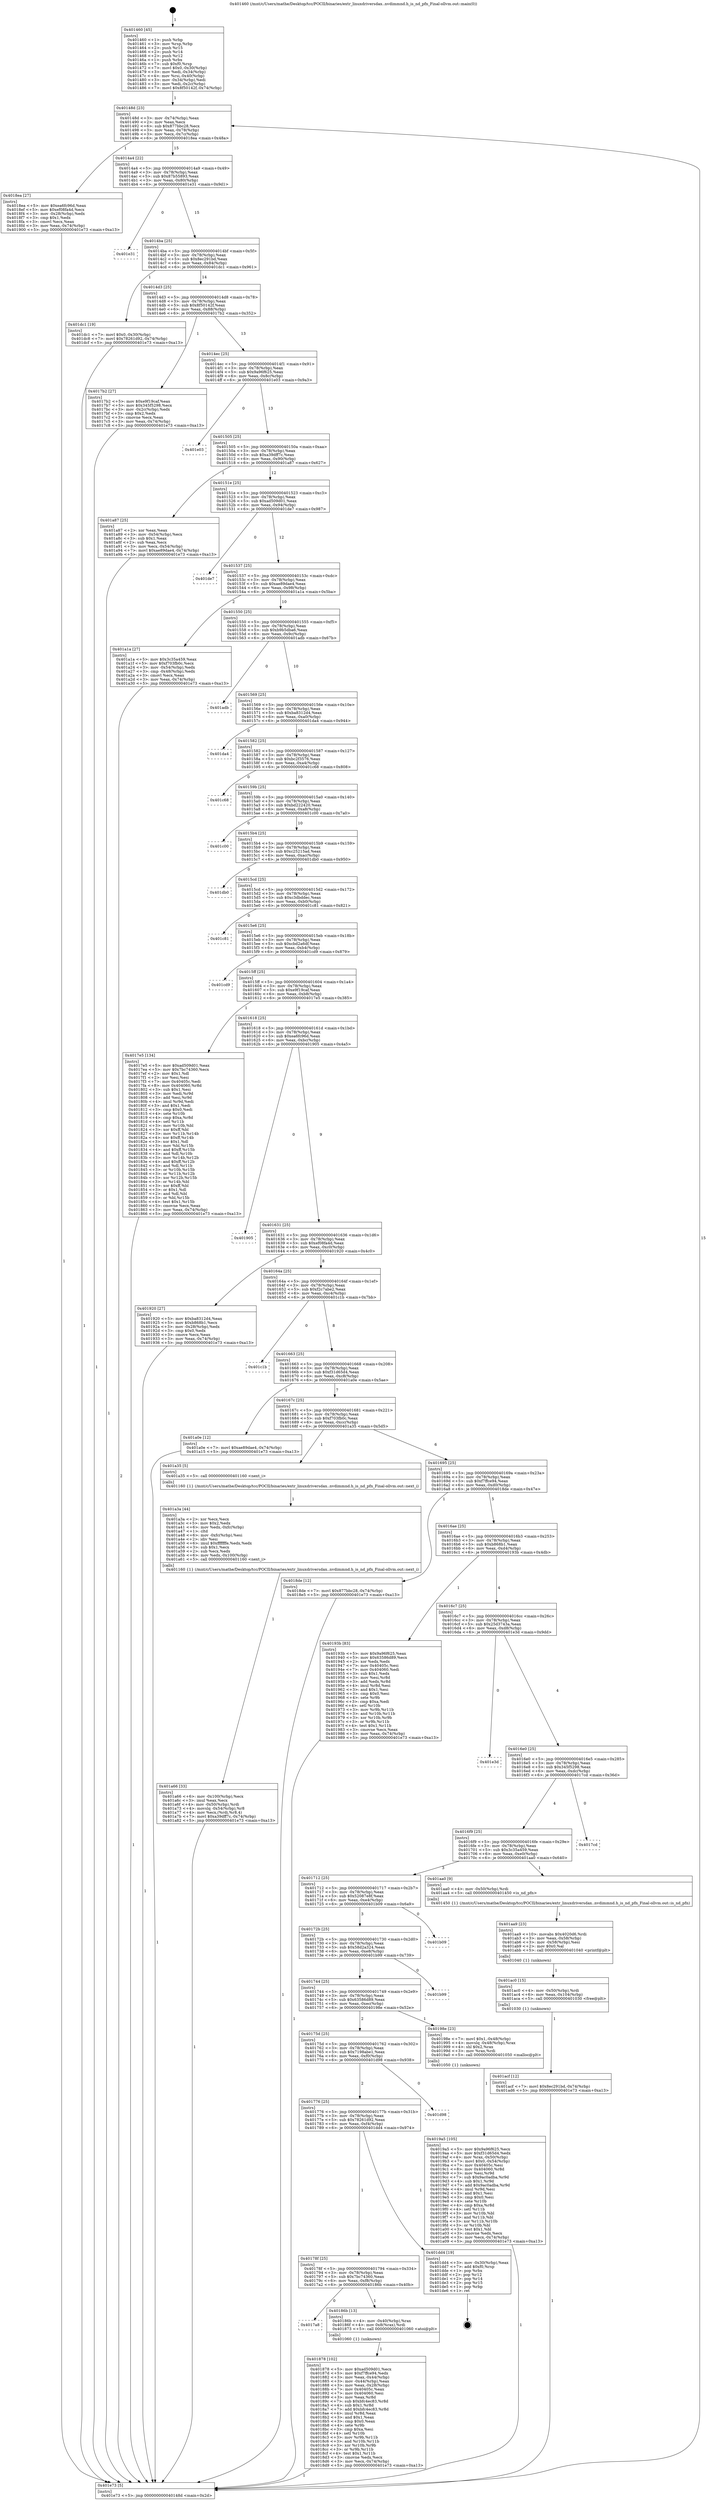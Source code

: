 digraph "0x401460" {
  label = "0x401460 (/mnt/c/Users/mathe/Desktop/tcc/POCII/binaries/extr_linuxdriversdax..nvdimmnd.h_is_nd_pfn_Final-ollvm.out::main(0))"
  labelloc = "t"
  node[shape=record]

  Entry [label="",width=0.3,height=0.3,shape=circle,fillcolor=black,style=filled]
  "0x40148d" [label="{
     0x40148d [23]\l
     | [instrs]\l
     &nbsp;&nbsp;0x40148d \<+3\>: mov -0x74(%rbp),%eax\l
     &nbsp;&nbsp;0x401490 \<+2\>: mov %eax,%ecx\l
     &nbsp;&nbsp;0x401492 \<+6\>: sub $0x877bbc28,%ecx\l
     &nbsp;&nbsp;0x401498 \<+3\>: mov %eax,-0x78(%rbp)\l
     &nbsp;&nbsp;0x40149b \<+3\>: mov %ecx,-0x7c(%rbp)\l
     &nbsp;&nbsp;0x40149e \<+6\>: je 00000000004018ea \<main+0x48a\>\l
  }"]
  "0x4018ea" [label="{
     0x4018ea [27]\l
     | [instrs]\l
     &nbsp;&nbsp;0x4018ea \<+5\>: mov $0xea6fc96d,%eax\l
     &nbsp;&nbsp;0x4018ef \<+5\>: mov $0xef08fa4d,%ecx\l
     &nbsp;&nbsp;0x4018f4 \<+3\>: mov -0x28(%rbp),%edx\l
     &nbsp;&nbsp;0x4018f7 \<+3\>: cmp $0x1,%edx\l
     &nbsp;&nbsp;0x4018fa \<+3\>: cmovl %ecx,%eax\l
     &nbsp;&nbsp;0x4018fd \<+3\>: mov %eax,-0x74(%rbp)\l
     &nbsp;&nbsp;0x401900 \<+5\>: jmp 0000000000401e73 \<main+0xa13\>\l
  }"]
  "0x4014a4" [label="{
     0x4014a4 [22]\l
     | [instrs]\l
     &nbsp;&nbsp;0x4014a4 \<+5\>: jmp 00000000004014a9 \<main+0x49\>\l
     &nbsp;&nbsp;0x4014a9 \<+3\>: mov -0x78(%rbp),%eax\l
     &nbsp;&nbsp;0x4014ac \<+5\>: sub $0x87b55893,%eax\l
     &nbsp;&nbsp;0x4014b1 \<+3\>: mov %eax,-0x80(%rbp)\l
     &nbsp;&nbsp;0x4014b4 \<+6\>: je 0000000000401e31 \<main+0x9d1\>\l
  }"]
  Exit [label="",width=0.3,height=0.3,shape=circle,fillcolor=black,style=filled,peripheries=2]
  "0x401e31" [label="{
     0x401e31\l
  }", style=dashed]
  "0x4014ba" [label="{
     0x4014ba [25]\l
     | [instrs]\l
     &nbsp;&nbsp;0x4014ba \<+5\>: jmp 00000000004014bf \<main+0x5f\>\l
     &nbsp;&nbsp;0x4014bf \<+3\>: mov -0x78(%rbp),%eax\l
     &nbsp;&nbsp;0x4014c2 \<+5\>: sub $0x8ec291bd,%eax\l
     &nbsp;&nbsp;0x4014c7 \<+6\>: mov %eax,-0x84(%rbp)\l
     &nbsp;&nbsp;0x4014cd \<+6\>: je 0000000000401dc1 \<main+0x961\>\l
  }"]
  "0x401acf" [label="{
     0x401acf [12]\l
     | [instrs]\l
     &nbsp;&nbsp;0x401acf \<+7\>: movl $0x8ec291bd,-0x74(%rbp)\l
     &nbsp;&nbsp;0x401ad6 \<+5\>: jmp 0000000000401e73 \<main+0xa13\>\l
  }"]
  "0x401dc1" [label="{
     0x401dc1 [19]\l
     | [instrs]\l
     &nbsp;&nbsp;0x401dc1 \<+7\>: movl $0x0,-0x30(%rbp)\l
     &nbsp;&nbsp;0x401dc8 \<+7\>: movl $0x78261d92,-0x74(%rbp)\l
     &nbsp;&nbsp;0x401dcf \<+5\>: jmp 0000000000401e73 \<main+0xa13\>\l
  }"]
  "0x4014d3" [label="{
     0x4014d3 [25]\l
     | [instrs]\l
     &nbsp;&nbsp;0x4014d3 \<+5\>: jmp 00000000004014d8 \<main+0x78\>\l
     &nbsp;&nbsp;0x4014d8 \<+3\>: mov -0x78(%rbp),%eax\l
     &nbsp;&nbsp;0x4014db \<+5\>: sub $0x8f50142f,%eax\l
     &nbsp;&nbsp;0x4014e0 \<+6\>: mov %eax,-0x88(%rbp)\l
     &nbsp;&nbsp;0x4014e6 \<+6\>: je 00000000004017b2 \<main+0x352\>\l
  }"]
  "0x401ac0" [label="{
     0x401ac0 [15]\l
     | [instrs]\l
     &nbsp;&nbsp;0x401ac0 \<+4\>: mov -0x50(%rbp),%rdi\l
     &nbsp;&nbsp;0x401ac4 \<+6\>: mov %eax,-0x104(%rbp)\l
     &nbsp;&nbsp;0x401aca \<+5\>: call 0000000000401030 \<free@plt\>\l
     | [calls]\l
     &nbsp;&nbsp;0x401030 \{1\} (unknown)\l
  }"]
  "0x4017b2" [label="{
     0x4017b2 [27]\l
     | [instrs]\l
     &nbsp;&nbsp;0x4017b2 \<+5\>: mov $0xe9f19caf,%eax\l
     &nbsp;&nbsp;0x4017b7 \<+5\>: mov $0x345f5298,%ecx\l
     &nbsp;&nbsp;0x4017bc \<+3\>: mov -0x2c(%rbp),%edx\l
     &nbsp;&nbsp;0x4017bf \<+3\>: cmp $0x2,%edx\l
     &nbsp;&nbsp;0x4017c2 \<+3\>: cmovne %ecx,%eax\l
     &nbsp;&nbsp;0x4017c5 \<+3\>: mov %eax,-0x74(%rbp)\l
     &nbsp;&nbsp;0x4017c8 \<+5\>: jmp 0000000000401e73 \<main+0xa13\>\l
  }"]
  "0x4014ec" [label="{
     0x4014ec [25]\l
     | [instrs]\l
     &nbsp;&nbsp;0x4014ec \<+5\>: jmp 00000000004014f1 \<main+0x91\>\l
     &nbsp;&nbsp;0x4014f1 \<+3\>: mov -0x78(%rbp),%eax\l
     &nbsp;&nbsp;0x4014f4 \<+5\>: sub $0x9a96f625,%eax\l
     &nbsp;&nbsp;0x4014f9 \<+6\>: mov %eax,-0x8c(%rbp)\l
     &nbsp;&nbsp;0x4014ff \<+6\>: je 0000000000401e03 \<main+0x9a3\>\l
  }"]
  "0x401e73" [label="{
     0x401e73 [5]\l
     | [instrs]\l
     &nbsp;&nbsp;0x401e73 \<+5\>: jmp 000000000040148d \<main+0x2d\>\l
  }"]
  "0x401460" [label="{
     0x401460 [45]\l
     | [instrs]\l
     &nbsp;&nbsp;0x401460 \<+1\>: push %rbp\l
     &nbsp;&nbsp;0x401461 \<+3\>: mov %rsp,%rbp\l
     &nbsp;&nbsp;0x401464 \<+2\>: push %r15\l
     &nbsp;&nbsp;0x401466 \<+2\>: push %r14\l
     &nbsp;&nbsp;0x401468 \<+2\>: push %r12\l
     &nbsp;&nbsp;0x40146a \<+1\>: push %rbx\l
     &nbsp;&nbsp;0x40146b \<+7\>: sub $0xf0,%rsp\l
     &nbsp;&nbsp;0x401472 \<+7\>: movl $0x0,-0x30(%rbp)\l
     &nbsp;&nbsp;0x401479 \<+3\>: mov %edi,-0x34(%rbp)\l
     &nbsp;&nbsp;0x40147c \<+4\>: mov %rsi,-0x40(%rbp)\l
     &nbsp;&nbsp;0x401480 \<+3\>: mov -0x34(%rbp),%edi\l
     &nbsp;&nbsp;0x401483 \<+3\>: mov %edi,-0x2c(%rbp)\l
     &nbsp;&nbsp;0x401486 \<+7\>: movl $0x8f50142f,-0x74(%rbp)\l
  }"]
  "0x401aa9" [label="{
     0x401aa9 [23]\l
     | [instrs]\l
     &nbsp;&nbsp;0x401aa9 \<+10\>: movabs $0x4020d6,%rdi\l
     &nbsp;&nbsp;0x401ab3 \<+3\>: mov %eax,-0x58(%rbp)\l
     &nbsp;&nbsp;0x401ab6 \<+3\>: mov -0x58(%rbp),%esi\l
     &nbsp;&nbsp;0x401ab9 \<+2\>: mov $0x0,%al\l
     &nbsp;&nbsp;0x401abb \<+5\>: call 0000000000401040 \<printf@plt\>\l
     | [calls]\l
     &nbsp;&nbsp;0x401040 \{1\} (unknown)\l
  }"]
  "0x401e03" [label="{
     0x401e03\l
  }", style=dashed]
  "0x401505" [label="{
     0x401505 [25]\l
     | [instrs]\l
     &nbsp;&nbsp;0x401505 \<+5\>: jmp 000000000040150a \<main+0xaa\>\l
     &nbsp;&nbsp;0x40150a \<+3\>: mov -0x78(%rbp),%eax\l
     &nbsp;&nbsp;0x40150d \<+5\>: sub $0xa39dff7c,%eax\l
     &nbsp;&nbsp;0x401512 \<+6\>: mov %eax,-0x90(%rbp)\l
     &nbsp;&nbsp;0x401518 \<+6\>: je 0000000000401a87 \<main+0x627\>\l
  }"]
  "0x401a66" [label="{
     0x401a66 [33]\l
     | [instrs]\l
     &nbsp;&nbsp;0x401a66 \<+6\>: mov -0x100(%rbp),%ecx\l
     &nbsp;&nbsp;0x401a6c \<+3\>: imul %eax,%ecx\l
     &nbsp;&nbsp;0x401a6f \<+4\>: mov -0x50(%rbp),%rdi\l
     &nbsp;&nbsp;0x401a73 \<+4\>: movslq -0x54(%rbp),%r8\l
     &nbsp;&nbsp;0x401a77 \<+4\>: mov %ecx,(%rdi,%r8,4)\l
     &nbsp;&nbsp;0x401a7b \<+7\>: movl $0xa39dff7c,-0x74(%rbp)\l
     &nbsp;&nbsp;0x401a82 \<+5\>: jmp 0000000000401e73 \<main+0xa13\>\l
  }"]
  "0x401a87" [label="{
     0x401a87 [25]\l
     | [instrs]\l
     &nbsp;&nbsp;0x401a87 \<+2\>: xor %eax,%eax\l
     &nbsp;&nbsp;0x401a89 \<+3\>: mov -0x54(%rbp),%ecx\l
     &nbsp;&nbsp;0x401a8c \<+3\>: sub $0x1,%eax\l
     &nbsp;&nbsp;0x401a8f \<+2\>: sub %eax,%ecx\l
     &nbsp;&nbsp;0x401a91 \<+3\>: mov %ecx,-0x54(%rbp)\l
     &nbsp;&nbsp;0x401a94 \<+7\>: movl $0xae89dae4,-0x74(%rbp)\l
     &nbsp;&nbsp;0x401a9b \<+5\>: jmp 0000000000401e73 \<main+0xa13\>\l
  }"]
  "0x40151e" [label="{
     0x40151e [25]\l
     | [instrs]\l
     &nbsp;&nbsp;0x40151e \<+5\>: jmp 0000000000401523 \<main+0xc3\>\l
     &nbsp;&nbsp;0x401523 \<+3\>: mov -0x78(%rbp),%eax\l
     &nbsp;&nbsp;0x401526 \<+5\>: sub $0xad509d01,%eax\l
     &nbsp;&nbsp;0x40152b \<+6\>: mov %eax,-0x94(%rbp)\l
     &nbsp;&nbsp;0x401531 \<+6\>: je 0000000000401de7 \<main+0x987\>\l
  }"]
  "0x401a3a" [label="{
     0x401a3a [44]\l
     | [instrs]\l
     &nbsp;&nbsp;0x401a3a \<+2\>: xor %ecx,%ecx\l
     &nbsp;&nbsp;0x401a3c \<+5\>: mov $0x2,%edx\l
     &nbsp;&nbsp;0x401a41 \<+6\>: mov %edx,-0xfc(%rbp)\l
     &nbsp;&nbsp;0x401a47 \<+1\>: cltd\l
     &nbsp;&nbsp;0x401a48 \<+6\>: mov -0xfc(%rbp),%esi\l
     &nbsp;&nbsp;0x401a4e \<+2\>: idiv %esi\l
     &nbsp;&nbsp;0x401a50 \<+6\>: imul $0xfffffffe,%edx,%edx\l
     &nbsp;&nbsp;0x401a56 \<+3\>: sub $0x1,%ecx\l
     &nbsp;&nbsp;0x401a59 \<+2\>: sub %ecx,%edx\l
     &nbsp;&nbsp;0x401a5b \<+6\>: mov %edx,-0x100(%rbp)\l
     &nbsp;&nbsp;0x401a61 \<+5\>: call 0000000000401160 \<next_i\>\l
     | [calls]\l
     &nbsp;&nbsp;0x401160 \{1\} (/mnt/c/Users/mathe/Desktop/tcc/POCII/binaries/extr_linuxdriversdax..nvdimmnd.h_is_nd_pfn_Final-ollvm.out::next_i)\l
  }"]
  "0x401de7" [label="{
     0x401de7\l
  }", style=dashed]
  "0x401537" [label="{
     0x401537 [25]\l
     | [instrs]\l
     &nbsp;&nbsp;0x401537 \<+5\>: jmp 000000000040153c \<main+0xdc\>\l
     &nbsp;&nbsp;0x40153c \<+3\>: mov -0x78(%rbp),%eax\l
     &nbsp;&nbsp;0x40153f \<+5\>: sub $0xae89dae4,%eax\l
     &nbsp;&nbsp;0x401544 \<+6\>: mov %eax,-0x98(%rbp)\l
     &nbsp;&nbsp;0x40154a \<+6\>: je 0000000000401a1a \<main+0x5ba\>\l
  }"]
  "0x4019a5" [label="{
     0x4019a5 [105]\l
     | [instrs]\l
     &nbsp;&nbsp;0x4019a5 \<+5\>: mov $0x9a96f625,%ecx\l
     &nbsp;&nbsp;0x4019aa \<+5\>: mov $0xf31d65d4,%edx\l
     &nbsp;&nbsp;0x4019af \<+4\>: mov %rax,-0x50(%rbp)\l
     &nbsp;&nbsp;0x4019b3 \<+7\>: movl $0x0,-0x54(%rbp)\l
     &nbsp;&nbsp;0x4019ba \<+7\>: mov 0x40405c,%esi\l
     &nbsp;&nbsp;0x4019c1 \<+8\>: mov 0x404060,%r8d\l
     &nbsp;&nbsp;0x4019c9 \<+3\>: mov %esi,%r9d\l
     &nbsp;&nbsp;0x4019cc \<+7\>: sub $0x9ac0adba,%r9d\l
     &nbsp;&nbsp;0x4019d3 \<+4\>: sub $0x1,%r9d\l
     &nbsp;&nbsp;0x4019d7 \<+7\>: add $0x9ac0adba,%r9d\l
     &nbsp;&nbsp;0x4019de \<+4\>: imul %r9d,%esi\l
     &nbsp;&nbsp;0x4019e2 \<+3\>: and $0x1,%esi\l
     &nbsp;&nbsp;0x4019e5 \<+3\>: cmp $0x0,%esi\l
     &nbsp;&nbsp;0x4019e8 \<+4\>: sete %r10b\l
     &nbsp;&nbsp;0x4019ec \<+4\>: cmp $0xa,%r8d\l
     &nbsp;&nbsp;0x4019f0 \<+4\>: setl %r11b\l
     &nbsp;&nbsp;0x4019f4 \<+3\>: mov %r10b,%bl\l
     &nbsp;&nbsp;0x4019f7 \<+3\>: and %r11b,%bl\l
     &nbsp;&nbsp;0x4019fa \<+3\>: xor %r11b,%r10b\l
     &nbsp;&nbsp;0x4019fd \<+3\>: or %r10b,%bl\l
     &nbsp;&nbsp;0x401a00 \<+3\>: test $0x1,%bl\l
     &nbsp;&nbsp;0x401a03 \<+3\>: cmovne %edx,%ecx\l
     &nbsp;&nbsp;0x401a06 \<+3\>: mov %ecx,-0x74(%rbp)\l
     &nbsp;&nbsp;0x401a09 \<+5\>: jmp 0000000000401e73 \<main+0xa13\>\l
  }"]
  "0x401a1a" [label="{
     0x401a1a [27]\l
     | [instrs]\l
     &nbsp;&nbsp;0x401a1a \<+5\>: mov $0x3c35a459,%eax\l
     &nbsp;&nbsp;0x401a1f \<+5\>: mov $0xf703fb0c,%ecx\l
     &nbsp;&nbsp;0x401a24 \<+3\>: mov -0x54(%rbp),%edx\l
     &nbsp;&nbsp;0x401a27 \<+3\>: cmp -0x48(%rbp),%edx\l
     &nbsp;&nbsp;0x401a2a \<+3\>: cmovl %ecx,%eax\l
     &nbsp;&nbsp;0x401a2d \<+3\>: mov %eax,-0x74(%rbp)\l
     &nbsp;&nbsp;0x401a30 \<+5\>: jmp 0000000000401e73 \<main+0xa13\>\l
  }"]
  "0x401550" [label="{
     0x401550 [25]\l
     | [instrs]\l
     &nbsp;&nbsp;0x401550 \<+5\>: jmp 0000000000401555 \<main+0xf5\>\l
     &nbsp;&nbsp;0x401555 \<+3\>: mov -0x78(%rbp),%eax\l
     &nbsp;&nbsp;0x401558 \<+5\>: sub $0xb9b5dba6,%eax\l
     &nbsp;&nbsp;0x40155d \<+6\>: mov %eax,-0x9c(%rbp)\l
     &nbsp;&nbsp;0x401563 \<+6\>: je 0000000000401adb \<main+0x67b\>\l
  }"]
  "0x401878" [label="{
     0x401878 [102]\l
     | [instrs]\l
     &nbsp;&nbsp;0x401878 \<+5\>: mov $0xad509d01,%ecx\l
     &nbsp;&nbsp;0x40187d \<+5\>: mov $0xf7ffce94,%edx\l
     &nbsp;&nbsp;0x401882 \<+3\>: mov %eax,-0x44(%rbp)\l
     &nbsp;&nbsp;0x401885 \<+3\>: mov -0x44(%rbp),%eax\l
     &nbsp;&nbsp;0x401888 \<+3\>: mov %eax,-0x28(%rbp)\l
     &nbsp;&nbsp;0x40188b \<+7\>: mov 0x40405c,%eax\l
     &nbsp;&nbsp;0x401892 \<+7\>: mov 0x404060,%esi\l
     &nbsp;&nbsp;0x401899 \<+3\>: mov %eax,%r8d\l
     &nbsp;&nbsp;0x40189c \<+7\>: sub $0xbfc4ec83,%r8d\l
     &nbsp;&nbsp;0x4018a3 \<+4\>: sub $0x1,%r8d\l
     &nbsp;&nbsp;0x4018a7 \<+7\>: add $0xbfc4ec83,%r8d\l
     &nbsp;&nbsp;0x4018ae \<+4\>: imul %r8d,%eax\l
     &nbsp;&nbsp;0x4018b2 \<+3\>: and $0x1,%eax\l
     &nbsp;&nbsp;0x4018b5 \<+3\>: cmp $0x0,%eax\l
     &nbsp;&nbsp;0x4018b8 \<+4\>: sete %r9b\l
     &nbsp;&nbsp;0x4018bc \<+3\>: cmp $0xa,%esi\l
     &nbsp;&nbsp;0x4018bf \<+4\>: setl %r10b\l
     &nbsp;&nbsp;0x4018c3 \<+3\>: mov %r9b,%r11b\l
     &nbsp;&nbsp;0x4018c6 \<+3\>: and %r10b,%r11b\l
     &nbsp;&nbsp;0x4018c9 \<+3\>: xor %r10b,%r9b\l
     &nbsp;&nbsp;0x4018cc \<+3\>: or %r9b,%r11b\l
     &nbsp;&nbsp;0x4018cf \<+4\>: test $0x1,%r11b\l
     &nbsp;&nbsp;0x4018d3 \<+3\>: cmovne %edx,%ecx\l
     &nbsp;&nbsp;0x4018d6 \<+3\>: mov %ecx,-0x74(%rbp)\l
     &nbsp;&nbsp;0x4018d9 \<+5\>: jmp 0000000000401e73 \<main+0xa13\>\l
  }"]
  "0x401adb" [label="{
     0x401adb\l
  }", style=dashed]
  "0x401569" [label="{
     0x401569 [25]\l
     | [instrs]\l
     &nbsp;&nbsp;0x401569 \<+5\>: jmp 000000000040156e \<main+0x10e\>\l
     &nbsp;&nbsp;0x40156e \<+3\>: mov -0x78(%rbp),%eax\l
     &nbsp;&nbsp;0x401571 \<+5\>: sub $0xba8312d4,%eax\l
     &nbsp;&nbsp;0x401576 \<+6\>: mov %eax,-0xa0(%rbp)\l
     &nbsp;&nbsp;0x40157c \<+6\>: je 0000000000401da4 \<main+0x944\>\l
  }"]
  "0x4017a8" [label="{
     0x4017a8\l
  }", style=dashed]
  "0x401da4" [label="{
     0x401da4\l
  }", style=dashed]
  "0x401582" [label="{
     0x401582 [25]\l
     | [instrs]\l
     &nbsp;&nbsp;0x401582 \<+5\>: jmp 0000000000401587 \<main+0x127\>\l
     &nbsp;&nbsp;0x401587 \<+3\>: mov -0x78(%rbp),%eax\l
     &nbsp;&nbsp;0x40158a \<+5\>: sub $0xbc2f3576,%eax\l
     &nbsp;&nbsp;0x40158f \<+6\>: mov %eax,-0xa4(%rbp)\l
     &nbsp;&nbsp;0x401595 \<+6\>: je 0000000000401c68 \<main+0x808\>\l
  }"]
  "0x40186b" [label="{
     0x40186b [13]\l
     | [instrs]\l
     &nbsp;&nbsp;0x40186b \<+4\>: mov -0x40(%rbp),%rax\l
     &nbsp;&nbsp;0x40186f \<+4\>: mov 0x8(%rax),%rdi\l
     &nbsp;&nbsp;0x401873 \<+5\>: call 0000000000401060 \<atoi@plt\>\l
     | [calls]\l
     &nbsp;&nbsp;0x401060 \{1\} (unknown)\l
  }"]
  "0x401c68" [label="{
     0x401c68\l
  }", style=dashed]
  "0x40159b" [label="{
     0x40159b [25]\l
     | [instrs]\l
     &nbsp;&nbsp;0x40159b \<+5\>: jmp 00000000004015a0 \<main+0x140\>\l
     &nbsp;&nbsp;0x4015a0 \<+3\>: mov -0x78(%rbp),%eax\l
     &nbsp;&nbsp;0x4015a3 \<+5\>: sub $0xbd222420,%eax\l
     &nbsp;&nbsp;0x4015a8 \<+6\>: mov %eax,-0xa8(%rbp)\l
     &nbsp;&nbsp;0x4015ae \<+6\>: je 0000000000401c00 \<main+0x7a0\>\l
  }"]
  "0x40178f" [label="{
     0x40178f [25]\l
     | [instrs]\l
     &nbsp;&nbsp;0x40178f \<+5\>: jmp 0000000000401794 \<main+0x334\>\l
     &nbsp;&nbsp;0x401794 \<+3\>: mov -0x78(%rbp),%eax\l
     &nbsp;&nbsp;0x401797 \<+5\>: sub $0x7bc74360,%eax\l
     &nbsp;&nbsp;0x40179c \<+6\>: mov %eax,-0xf8(%rbp)\l
     &nbsp;&nbsp;0x4017a2 \<+6\>: je 000000000040186b \<main+0x40b\>\l
  }"]
  "0x401c00" [label="{
     0x401c00\l
  }", style=dashed]
  "0x4015b4" [label="{
     0x4015b4 [25]\l
     | [instrs]\l
     &nbsp;&nbsp;0x4015b4 \<+5\>: jmp 00000000004015b9 \<main+0x159\>\l
     &nbsp;&nbsp;0x4015b9 \<+3\>: mov -0x78(%rbp),%eax\l
     &nbsp;&nbsp;0x4015bc \<+5\>: sub $0xc25215ad,%eax\l
     &nbsp;&nbsp;0x4015c1 \<+6\>: mov %eax,-0xac(%rbp)\l
     &nbsp;&nbsp;0x4015c7 \<+6\>: je 0000000000401db0 \<main+0x950\>\l
  }"]
  "0x401dd4" [label="{
     0x401dd4 [19]\l
     | [instrs]\l
     &nbsp;&nbsp;0x401dd4 \<+3\>: mov -0x30(%rbp),%eax\l
     &nbsp;&nbsp;0x401dd7 \<+7\>: add $0xf0,%rsp\l
     &nbsp;&nbsp;0x401dde \<+1\>: pop %rbx\l
     &nbsp;&nbsp;0x401ddf \<+2\>: pop %r12\l
     &nbsp;&nbsp;0x401de1 \<+2\>: pop %r14\l
     &nbsp;&nbsp;0x401de3 \<+2\>: pop %r15\l
     &nbsp;&nbsp;0x401de5 \<+1\>: pop %rbp\l
     &nbsp;&nbsp;0x401de6 \<+1\>: ret\l
  }"]
  "0x401db0" [label="{
     0x401db0\l
  }", style=dashed]
  "0x4015cd" [label="{
     0x4015cd [25]\l
     | [instrs]\l
     &nbsp;&nbsp;0x4015cd \<+5\>: jmp 00000000004015d2 \<main+0x172\>\l
     &nbsp;&nbsp;0x4015d2 \<+3\>: mov -0x78(%rbp),%eax\l
     &nbsp;&nbsp;0x4015d5 \<+5\>: sub $0xc3dbddec,%eax\l
     &nbsp;&nbsp;0x4015da \<+6\>: mov %eax,-0xb0(%rbp)\l
     &nbsp;&nbsp;0x4015e0 \<+6\>: je 0000000000401c81 \<main+0x821\>\l
  }"]
  "0x401776" [label="{
     0x401776 [25]\l
     | [instrs]\l
     &nbsp;&nbsp;0x401776 \<+5\>: jmp 000000000040177b \<main+0x31b\>\l
     &nbsp;&nbsp;0x40177b \<+3\>: mov -0x78(%rbp),%eax\l
     &nbsp;&nbsp;0x40177e \<+5\>: sub $0x78261d92,%eax\l
     &nbsp;&nbsp;0x401783 \<+6\>: mov %eax,-0xf4(%rbp)\l
     &nbsp;&nbsp;0x401789 \<+6\>: je 0000000000401dd4 \<main+0x974\>\l
  }"]
  "0x401c81" [label="{
     0x401c81\l
  }", style=dashed]
  "0x4015e6" [label="{
     0x4015e6 [25]\l
     | [instrs]\l
     &nbsp;&nbsp;0x4015e6 \<+5\>: jmp 00000000004015eb \<main+0x18b\>\l
     &nbsp;&nbsp;0x4015eb \<+3\>: mov -0x78(%rbp),%eax\l
     &nbsp;&nbsp;0x4015ee \<+5\>: sub $0xcbd2a6df,%eax\l
     &nbsp;&nbsp;0x4015f3 \<+6\>: mov %eax,-0xb4(%rbp)\l
     &nbsp;&nbsp;0x4015f9 \<+6\>: je 0000000000401cd9 \<main+0x879\>\l
  }"]
  "0x401d98" [label="{
     0x401d98\l
  }", style=dashed]
  "0x401cd9" [label="{
     0x401cd9\l
  }", style=dashed]
  "0x4015ff" [label="{
     0x4015ff [25]\l
     | [instrs]\l
     &nbsp;&nbsp;0x4015ff \<+5\>: jmp 0000000000401604 \<main+0x1a4\>\l
     &nbsp;&nbsp;0x401604 \<+3\>: mov -0x78(%rbp),%eax\l
     &nbsp;&nbsp;0x401607 \<+5\>: sub $0xe9f19caf,%eax\l
     &nbsp;&nbsp;0x40160c \<+6\>: mov %eax,-0xb8(%rbp)\l
     &nbsp;&nbsp;0x401612 \<+6\>: je 00000000004017e5 \<main+0x385\>\l
  }"]
  "0x40175d" [label="{
     0x40175d [25]\l
     | [instrs]\l
     &nbsp;&nbsp;0x40175d \<+5\>: jmp 0000000000401762 \<main+0x302\>\l
     &nbsp;&nbsp;0x401762 \<+3\>: mov -0x78(%rbp),%eax\l
     &nbsp;&nbsp;0x401765 \<+5\>: sub $0x7198abe1,%eax\l
     &nbsp;&nbsp;0x40176a \<+6\>: mov %eax,-0xf0(%rbp)\l
     &nbsp;&nbsp;0x401770 \<+6\>: je 0000000000401d98 \<main+0x938\>\l
  }"]
  "0x4017e5" [label="{
     0x4017e5 [134]\l
     | [instrs]\l
     &nbsp;&nbsp;0x4017e5 \<+5\>: mov $0xad509d01,%eax\l
     &nbsp;&nbsp;0x4017ea \<+5\>: mov $0x7bc74360,%ecx\l
     &nbsp;&nbsp;0x4017ef \<+2\>: mov $0x1,%dl\l
     &nbsp;&nbsp;0x4017f1 \<+2\>: xor %esi,%esi\l
     &nbsp;&nbsp;0x4017f3 \<+7\>: mov 0x40405c,%edi\l
     &nbsp;&nbsp;0x4017fa \<+8\>: mov 0x404060,%r8d\l
     &nbsp;&nbsp;0x401802 \<+3\>: sub $0x1,%esi\l
     &nbsp;&nbsp;0x401805 \<+3\>: mov %edi,%r9d\l
     &nbsp;&nbsp;0x401808 \<+3\>: add %esi,%r9d\l
     &nbsp;&nbsp;0x40180b \<+4\>: imul %r9d,%edi\l
     &nbsp;&nbsp;0x40180f \<+3\>: and $0x1,%edi\l
     &nbsp;&nbsp;0x401812 \<+3\>: cmp $0x0,%edi\l
     &nbsp;&nbsp;0x401815 \<+4\>: sete %r10b\l
     &nbsp;&nbsp;0x401819 \<+4\>: cmp $0xa,%r8d\l
     &nbsp;&nbsp;0x40181d \<+4\>: setl %r11b\l
     &nbsp;&nbsp;0x401821 \<+3\>: mov %r10b,%bl\l
     &nbsp;&nbsp;0x401824 \<+3\>: xor $0xff,%bl\l
     &nbsp;&nbsp;0x401827 \<+3\>: mov %r11b,%r14b\l
     &nbsp;&nbsp;0x40182a \<+4\>: xor $0xff,%r14b\l
     &nbsp;&nbsp;0x40182e \<+3\>: xor $0x1,%dl\l
     &nbsp;&nbsp;0x401831 \<+3\>: mov %bl,%r15b\l
     &nbsp;&nbsp;0x401834 \<+4\>: and $0xff,%r15b\l
     &nbsp;&nbsp;0x401838 \<+3\>: and %dl,%r10b\l
     &nbsp;&nbsp;0x40183b \<+3\>: mov %r14b,%r12b\l
     &nbsp;&nbsp;0x40183e \<+4\>: and $0xff,%r12b\l
     &nbsp;&nbsp;0x401842 \<+3\>: and %dl,%r11b\l
     &nbsp;&nbsp;0x401845 \<+3\>: or %r10b,%r15b\l
     &nbsp;&nbsp;0x401848 \<+3\>: or %r11b,%r12b\l
     &nbsp;&nbsp;0x40184b \<+3\>: xor %r12b,%r15b\l
     &nbsp;&nbsp;0x40184e \<+3\>: or %r14b,%bl\l
     &nbsp;&nbsp;0x401851 \<+3\>: xor $0xff,%bl\l
     &nbsp;&nbsp;0x401854 \<+3\>: or $0x1,%dl\l
     &nbsp;&nbsp;0x401857 \<+2\>: and %dl,%bl\l
     &nbsp;&nbsp;0x401859 \<+3\>: or %bl,%r15b\l
     &nbsp;&nbsp;0x40185c \<+4\>: test $0x1,%r15b\l
     &nbsp;&nbsp;0x401860 \<+3\>: cmovne %ecx,%eax\l
     &nbsp;&nbsp;0x401863 \<+3\>: mov %eax,-0x74(%rbp)\l
     &nbsp;&nbsp;0x401866 \<+5\>: jmp 0000000000401e73 \<main+0xa13\>\l
  }"]
  "0x401618" [label="{
     0x401618 [25]\l
     | [instrs]\l
     &nbsp;&nbsp;0x401618 \<+5\>: jmp 000000000040161d \<main+0x1bd\>\l
     &nbsp;&nbsp;0x40161d \<+3\>: mov -0x78(%rbp),%eax\l
     &nbsp;&nbsp;0x401620 \<+5\>: sub $0xea6fc96d,%eax\l
     &nbsp;&nbsp;0x401625 \<+6\>: mov %eax,-0xbc(%rbp)\l
     &nbsp;&nbsp;0x40162b \<+6\>: je 0000000000401905 \<main+0x4a5\>\l
  }"]
  "0x40198e" [label="{
     0x40198e [23]\l
     | [instrs]\l
     &nbsp;&nbsp;0x40198e \<+7\>: movl $0x1,-0x48(%rbp)\l
     &nbsp;&nbsp;0x401995 \<+4\>: movslq -0x48(%rbp),%rax\l
     &nbsp;&nbsp;0x401999 \<+4\>: shl $0x2,%rax\l
     &nbsp;&nbsp;0x40199d \<+3\>: mov %rax,%rdi\l
     &nbsp;&nbsp;0x4019a0 \<+5\>: call 0000000000401050 \<malloc@plt\>\l
     | [calls]\l
     &nbsp;&nbsp;0x401050 \{1\} (unknown)\l
  }"]
  "0x401905" [label="{
     0x401905\l
  }", style=dashed]
  "0x401631" [label="{
     0x401631 [25]\l
     | [instrs]\l
     &nbsp;&nbsp;0x401631 \<+5\>: jmp 0000000000401636 \<main+0x1d6\>\l
     &nbsp;&nbsp;0x401636 \<+3\>: mov -0x78(%rbp),%eax\l
     &nbsp;&nbsp;0x401639 \<+5\>: sub $0xef08fa4d,%eax\l
     &nbsp;&nbsp;0x40163e \<+6\>: mov %eax,-0xc0(%rbp)\l
     &nbsp;&nbsp;0x401644 \<+6\>: je 0000000000401920 \<main+0x4c0\>\l
  }"]
  "0x401744" [label="{
     0x401744 [25]\l
     | [instrs]\l
     &nbsp;&nbsp;0x401744 \<+5\>: jmp 0000000000401749 \<main+0x2e9\>\l
     &nbsp;&nbsp;0x401749 \<+3\>: mov -0x78(%rbp),%eax\l
     &nbsp;&nbsp;0x40174c \<+5\>: sub $0x63586d89,%eax\l
     &nbsp;&nbsp;0x401751 \<+6\>: mov %eax,-0xec(%rbp)\l
     &nbsp;&nbsp;0x401757 \<+6\>: je 000000000040198e \<main+0x52e\>\l
  }"]
  "0x401920" [label="{
     0x401920 [27]\l
     | [instrs]\l
     &nbsp;&nbsp;0x401920 \<+5\>: mov $0xba8312d4,%eax\l
     &nbsp;&nbsp;0x401925 \<+5\>: mov $0xb868b1,%ecx\l
     &nbsp;&nbsp;0x40192a \<+3\>: mov -0x28(%rbp),%edx\l
     &nbsp;&nbsp;0x40192d \<+3\>: cmp $0x0,%edx\l
     &nbsp;&nbsp;0x401930 \<+3\>: cmove %ecx,%eax\l
     &nbsp;&nbsp;0x401933 \<+3\>: mov %eax,-0x74(%rbp)\l
     &nbsp;&nbsp;0x401936 \<+5\>: jmp 0000000000401e73 \<main+0xa13\>\l
  }"]
  "0x40164a" [label="{
     0x40164a [25]\l
     | [instrs]\l
     &nbsp;&nbsp;0x40164a \<+5\>: jmp 000000000040164f \<main+0x1ef\>\l
     &nbsp;&nbsp;0x40164f \<+3\>: mov -0x78(%rbp),%eax\l
     &nbsp;&nbsp;0x401652 \<+5\>: sub $0xf2c7abe2,%eax\l
     &nbsp;&nbsp;0x401657 \<+6\>: mov %eax,-0xc4(%rbp)\l
     &nbsp;&nbsp;0x40165d \<+6\>: je 0000000000401c1b \<main+0x7bb\>\l
  }"]
  "0x401b99" [label="{
     0x401b99\l
  }", style=dashed]
  "0x401c1b" [label="{
     0x401c1b\l
  }", style=dashed]
  "0x401663" [label="{
     0x401663 [25]\l
     | [instrs]\l
     &nbsp;&nbsp;0x401663 \<+5\>: jmp 0000000000401668 \<main+0x208\>\l
     &nbsp;&nbsp;0x401668 \<+3\>: mov -0x78(%rbp),%eax\l
     &nbsp;&nbsp;0x40166b \<+5\>: sub $0xf31d65d4,%eax\l
     &nbsp;&nbsp;0x401670 \<+6\>: mov %eax,-0xc8(%rbp)\l
     &nbsp;&nbsp;0x401676 \<+6\>: je 0000000000401a0e \<main+0x5ae\>\l
  }"]
  "0x40172b" [label="{
     0x40172b [25]\l
     | [instrs]\l
     &nbsp;&nbsp;0x40172b \<+5\>: jmp 0000000000401730 \<main+0x2d0\>\l
     &nbsp;&nbsp;0x401730 \<+3\>: mov -0x78(%rbp),%eax\l
     &nbsp;&nbsp;0x401733 \<+5\>: sub $0x58d2a324,%eax\l
     &nbsp;&nbsp;0x401738 \<+6\>: mov %eax,-0xe8(%rbp)\l
     &nbsp;&nbsp;0x40173e \<+6\>: je 0000000000401b99 \<main+0x739\>\l
  }"]
  "0x401a0e" [label="{
     0x401a0e [12]\l
     | [instrs]\l
     &nbsp;&nbsp;0x401a0e \<+7\>: movl $0xae89dae4,-0x74(%rbp)\l
     &nbsp;&nbsp;0x401a15 \<+5\>: jmp 0000000000401e73 \<main+0xa13\>\l
  }"]
  "0x40167c" [label="{
     0x40167c [25]\l
     | [instrs]\l
     &nbsp;&nbsp;0x40167c \<+5\>: jmp 0000000000401681 \<main+0x221\>\l
     &nbsp;&nbsp;0x401681 \<+3\>: mov -0x78(%rbp),%eax\l
     &nbsp;&nbsp;0x401684 \<+5\>: sub $0xf703fb0c,%eax\l
     &nbsp;&nbsp;0x401689 \<+6\>: mov %eax,-0xcc(%rbp)\l
     &nbsp;&nbsp;0x40168f \<+6\>: je 0000000000401a35 \<main+0x5d5\>\l
  }"]
  "0x401b09" [label="{
     0x401b09\l
  }", style=dashed]
  "0x401a35" [label="{
     0x401a35 [5]\l
     | [instrs]\l
     &nbsp;&nbsp;0x401a35 \<+5\>: call 0000000000401160 \<next_i\>\l
     | [calls]\l
     &nbsp;&nbsp;0x401160 \{1\} (/mnt/c/Users/mathe/Desktop/tcc/POCII/binaries/extr_linuxdriversdax..nvdimmnd.h_is_nd_pfn_Final-ollvm.out::next_i)\l
  }"]
  "0x401695" [label="{
     0x401695 [25]\l
     | [instrs]\l
     &nbsp;&nbsp;0x401695 \<+5\>: jmp 000000000040169a \<main+0x23a\>\l
     &nbsp;&nbsp;0x40169a \<+3\>: mov -0x78(%rbp),%eax\l
     &nbsp;&nbsp;0x40169d \<+5\>: sub $0xf7ffce94,%eax\l
     &nbsp;&nbsp;0x4016a2 \<+6\>: mov %eax,-0xd0(%rbp)\l
     &nbsp;&nbsp;0x4016a8 \<+6\>: je 00000000004018de \<main+0x47e\>\l
  }"]
  "0x401712" [label="{
     0x401712 [25]\l
     | [instrs]\l
     &nbsp;&nbsp;0x401712 \<+5\>: jmp 0000000000401717 \<main+0x2b7\>\l
     &nbsp;&nbsp;0x401717 \<+3\>: mov -0x78(%rbp),%eax\l
     &nbsp;&nbsp;0x40171a \<+5\>: sub $0x52087e8f,%eax\l
     &nbsp;&nbsp;0x40171f \<+6\>: mov %eax,-0xe4(%rbp)\l
     &nbsp;&nbsp;0x401725 \<+6\>: je 0000000000401b09 \<main+0x6a9\>\l
  }"]
  "0x4018de" [label="{
     0x4018de [12]\l
     | [instrs]\l
     &nbsp;&nbsp;0x4018de \<+7\>: movl $0x877bbc28,-0x74(%rbp)\l
     &nbsp;&nbsp;0x4018e5 \<+5\>: jmp 0000000000401e73 \<main+0xa13\>\l
  }"]
  "0x4016ae" [label="{
     0x4016ae [25]\l
     | [instrs]\l
     &nbsp;&nbsp;0x4016ae \<+5\>: jmp 00000000004016b3 \<main+0x253\>\l
     &nbsp;&nbsp;0x4016b3 \<+3\>: mov -0x78(%rbp),%eax\l
     &nbsp;&nbsp;0x4016b6 \<+5\>: sub $0xb868b1,%eax\l
     &nbsp;&nbsp;0x4016bb \<+6\>: mov %eax,-0xd4(%rbp)\l
     &nbsp;&nbsp;0x4016c1 \<+6\>: je 000000000040193b \<main+0x4db\>\l
  }"]
  "0x401aa0" [label="{
     0x401aa0 [9]\l
     | [instrs]\l
     &nbsp;&nbsp;0x401aa0 \<+4\>: mov -0x50(%rbp),%rdi\l
     &nbsp;&nbsp;0x401aa4 \<+5\>: call 0000000000401450 \<is_nd_pfn\>\l
     | [calls]\l
     &nbsp;&nbsp;0x401450 \{1\} (/mnt/c/Users/mathe/Desktop/tcc/POCII/binaries/extr_linuxdriversdax..nvdimmnd.h_is_nd_pfn_Final-ollvm.out::is_nd_pfn)\l
  }"]
  "0x40193b" [label="{
     0x40193b [83]\l
     | [instrs]\l
     &nbsp;&nbsp;0x40193b \<+5\>: mov $0x9a96f625,%eax\l
     &nbsp;&nbsp;0x401940 \<+5\>: mov $0x63586d89,%ecx\l
     &nbsp;&nbsp;0x401945 \<+2\>: xor %edx,%edx\l
     &nbsp;&nbsp;0x401947 \<+7\>: mov 0x40405c,%esi\l
     &nbsp;&nbsp;0x40194e \<+7\>: mov 0x404060,%edi\l
     &nbsp;&nbsp;0x401955 \<+3\>: sub $0x1,%edx\l
     &nbsp;&nbsp;0x401958 \<+3\>: mov %esi,%r8d\l
     &nbsp;&nbsp;0x40195b \<+3\>: add %edx,%r8d\l
     &nbsp;&nbsp;0x40195e \<+4\>: imul %r8d,%esi\l
     &nbsp;&nbsp;0x401962 \<+3\>: and $0x1,%esi\l
     &nbsp;&nbsp;0x401965 \<+3\>: cmp $0x0,%esi\l
     &nbsp;&nbsp;0x401968 \<+4\>: sete %r9b\l
     &nbsp;&nbsp;0x40196c \<+3\>: cmp $0xa,%edi\l
     &nbsp;&nbsp;0x40196f \<+4\>: setl %r10b\l
     &nbsp;&nbsp;0x401973 \<+3\>: mov %r9b,%r11b\l
     &nbsp;&nbsp;0x401976 \<+3\>: and %r10b,%r11b\l
     &nbsp;&nbsp;0x401979 \<+3\>: xor %r10b,%r9b\l
     &nbsp;&nbsp;0x40197c \<+3\>: or %r9b,%r11b\l
     &nbsp;&nbsp;0x40197f \<+4\>: test $0x1,%r11b\l
     &nbsp;&nbsp;0x401983 \<+3\>: cmovne %ecx,%eax\l
     &nbsp;&nbsp;0x401986 \<+3\>: mov %eax,-0x74(%rbp)\l
     &nbsp;&nbsp;0x401989 \<+5\>: jmp 0000000000401e73 \<main+0xa13\>\l
  }"]
  "0x4016c7" [label="{
     0x4016c7 [25]\l
     | [instrs]\l
     &nbsp;&nbsp;0x4016c7 \<+5\>: jmp 00000000004016cc \<main+0x26c\>\l
     &nbsp;&nbsp;0x4016cc \<+3\>: mov -0x78(%rbp),%eax\l
     &nbsp;&nbsp;0x4016cf \<+5\>: sub $0x25d3743a,%eax\l
     &nbsp;&nbsp;0x4016d4 \<+6\>: mov %eax,-0xd8(%rbp)\l
     &nbsp;&nbsp;0x4016da \<+6\>: je 0000000000401e3d \<main+0x9dd\>\l
  }"]
  "0x4016f9" [label="{
     0x4016f9 [25]\l
     | [instrs]\l
     &nbsp;&nbsp;0x4016f9 \<+5\>: jmp 00000000004016fe \<main+0x29e\>\l
     &nbsp;&nbsp;0x4016fe \<+3\>: mov -0x78(%rbp),%eax\l
     &nbsp;&nbsp;0x401701 \<+5\>: sub $0x3c35a459,%eax\l
     &nbsp;&nbsp;0x401706 \<+6\>: mov %eax,-0xe0(%rbp)\l
     &nbsp;&nbsp;0x40170c \<+6\>: je 0000000000401aa0 \<main+0x640\>\l
  }"]
  "0x401e3d" [label="{
     0x401e3d\l
  }", style=dashed]
  "0x4016e0" [label="{
     0x4016e0 [25]\l
     | [instrs]\l
     &nbsp;&nbsp;0x4016e0 \<+5\>: jmp 00000000004016e5 \<main+0x285\>\l
     &nbsp;&nbsp;0x4016e5 \<+3\>: mov -0x78(%rbp),%eax\l
     &nbsp;&nbsp;0x4016e8 \<+5\>: sub $0x345f5298,%eax\l
     &nbsp;&nbsp;0x4016ed \<+6\>: mov %eax,-0xdc(%rbp)\l
     &nbsp;&nbsp;0x4016f3 \<+6\>: je 00000000004017cd \<main+0x36d\>\l
  }"]
  "0x4017cd" [label="{
     0x4017cd\l
  }", style=dashed]
  Entry -> "0x401460" [label=" 1"]
  "0x40148d" -> "0x4018ea" [label=" 1"]
  "0x40148d" -> "0x4014a4" [label=" 15"]
  "0x401dd4" -> Exit [label=" 1"]
  "0x4014a4" -> "0x401e31" [label=" 0"]
  "0x4014a4" -> "0x4014ba" [label=" 15"]
  "0x401dc1" -> "0x401e73" [label=" 1"]
  "0x4014ba" -> "0x401dc1" [label=" 1"]
  "0x4014ba" -> "0x4014d3" [label=" 14"]
  "0x401acf" -> "0x401e73" [label=" 1"]
  "0x4014d3" -> "0x4017b2" [label=" 1"]
  "0x4014d3" -> "0x4014ec" [label=" 13"]
  "0x4017b2" -> "0x401e73" [label=" 1"]
  "0x401460" -> "0x40148d" [label=" 1"]
  "0x401e73" -> "0x40148d" [label=" 15"]
  "0x401ac0" -> "0x401acf" [label=" 1"]
  "0x4014ec" -> "0x401e03" [label=" 0"]
  "0x4014ec" -> "0x401505" [label=" 13"]
  "0x401aa9" -> "0x401ac0" [label=" 1"]
  "0x401505" -> "0x401a87" [label=" 1"]
  "0x401505" -> "0x40151e" [label=" 12"]
  "0x401aa0" -> "0x401aa9" [label=" 1"]
  "0x40151e" -> "0x401de7" [label=" 0"]
  "0x40151e" -> "0x401537" [label=" 12"]
  "0x401a87" -> "0x401e73" [label=" 1"]
  "0x401537" -> "0x401a1a" [label=" 2"]
  "0x401537" -> "0x401550" [label=" 10"]
  "0x401a66" -> "0x401e73" [label=" 1"]
  "0x401550" -> "0x401adb" [label=" 0"]
  "0x401550" -> "0x401569" [label=" 10"]
  "0x401a3a" -> "0x401a66" [label=" 1"]
  "0x401569" -> "0x401da4" [label=" 0"]
  "0x401569" -> "0x401582" [label=" 10"]
  "0x401a35" -> "0x401a3a" [label=" 1"]
  "0x401582" -> "0x401c68" [label=" 0"]
  "0x401582" -> "0x40159b" [label=" 10"]
  "0x401a1a" -> "0x401e73" [label=" 2"]
  "0x40159b" -> "0x401c00" [label=" 0"]
  "0x40159b" -> "0x4015b4" [label=" 10"]
  "0x4019a5" -> "0x401e73" [label=" 1"]
  "0x4015b4" -> "0x401db0" [label=" 0"]
  "0x4015b4" -> "0x4015cd" [label=" 10"]
  "0x40198e" -> "0x4019a5" [label=" 1"]
  "0x4015cd" -> "0x401c81" [label=" 0"]
  "0x4015cd" -> "0x4015e6" [label=" 10"]
  "0x401920" -> "0x401e73" [label=" 1"]
  "0x4015e6" -> "0x401cd9" [label=" 0"]
  "0x4015e6" -> "0x4015ff" [label=" 10"]
  "0x4018ea" -> "0x401e73" [label=" 1"]
  "0x4015ff" -> "0x4017e5" [label=" 1"]
  "0x4015ff" -> "0x401618" [label=" 9"]
  "0x4017e5" -> "0x401e73" [label=" 1"]
  "0x401878" -> "0x401e73" [label=" 1"]
  "0x401618" -> "0x401905" [label=" 0"]
  "0x401618" -> "0x401631" [label=" 9"]
  "0x40186b" -> "0x401878" [label=" 1"]
  "0x401631" -> "0x401920" [label=" 1"]
  "0x401631" -> "0x40164a" [label=" 8"]
  "0x40178f" -> "0x40186b" [label=" 1"]
  "0x40164a" -> "0x401c1b" [label=" 0"]
  "0x40164a" -> "0x401663" [label=" 8"]
  "0x401a0e" -> "0x401e73" [label=" 1"]
  "0x401663" -> "0x401a0e" [label=" 1"]
  "0x401663" -> "0x40167c" [label=" 7"]
  "0x401776" -> "0x401dd4" [label=" 1"]
  "0x40167c" -> "0x401a35" [label=" 1"]
  "0x40167c" -> "0x401695" [label=" 6"]
  "0x40193b" -> "0x401e73" [label=" 1"]
  "0x401695" -> "0x4018de" [label=" 1"]
  "0x401695" -> "0x4016ae" [label=" 5"]
  "0x40175d" -> "0x401d98" [label=" 0"]
  "0x4016ae" -> "0x40193b" [label=" 1"]
  "0x4016ae" -> "0x4016c7" [label=" 4"]
  "0x4018de" -> "0x401e73" [label=" 1"]
  "0x4016c7" -> "0x401e3d" [label=" 0"]
  "0x4016c7" -> "0x4016e0" [label=" 4"]
  "0x401744" -> "0x40198e" [label=" 1"]
  "0x4016e0" -> "0x4017cd" [label=" 0"]
  "0x4016e0" -> "0x4016f9" [label=" 4"]
  "0x401744" -> "0x40175d" [label=" 2"]
  "0x4016f9" -> "0x401aa0" [label=" 1"]
  "0x4016f9" -> "0x401712" [label=" 3"]
  "0x40175d" -> "0x401776" [label=" 2"]
  "0x401712" -> "0x401b09" [label=" 0"]
  "0x401712" -> "0x40172b" [label=" 3"]
  "0x401776" -> "0x40178f" [label=" 1"]
  "0x40172b" -> "0x401b99" [label=" 0"]
  "0x40172b" -> "0x401744" [label=" 3"]
  "0x40178f" -> "0x4017a8" [label=" 0"]
}
